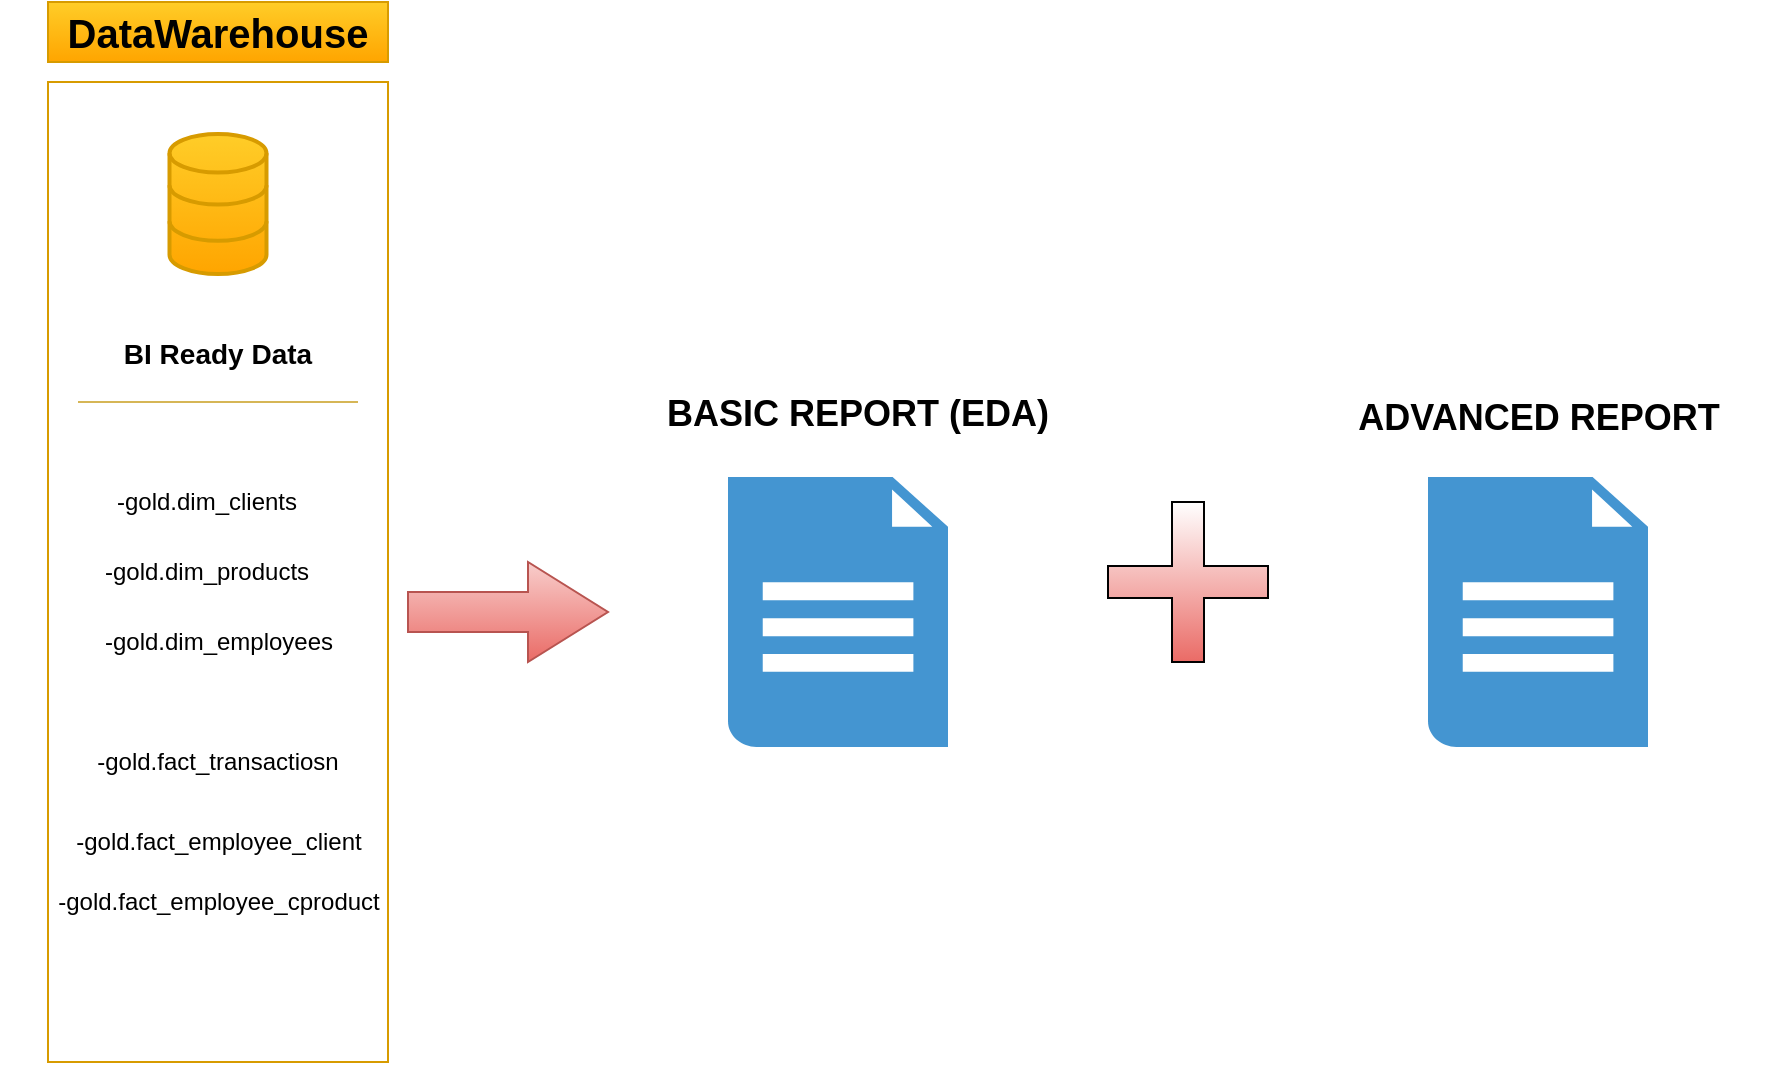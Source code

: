 <mxfile version="24.7.17">
  <diagram name="Σελίδα-1" id="kx84PUummJh-ONIuabE0">
    <mxGraphModel dx="1834" dy="844" grid="1" gridSize="10" guides="1" tooltips="1" connect="1" arrows="1" fold="1" page="0" pageScale="1" pageWidth="827" pageHeight="1169" math="0" shadow="0">
      <root>
        <mxCell id="0" />
        <mxCell id="1" parent="0" />
        <mxCell id="M14kqL5w_x4W9ffPL54g-1" value="&lt;font style=&quot;font-size: 20px;&quot;&gt;&lt;b&gt;DataWarehouse&lt;/b&gt;&lt;/font&gt;" style="rounded=0;whiteSpace=wrap;html=1;fillColor=#ffcd28;strokeColor=#d79b00;gradientColor=#ffa500;" parent="1" vertex="1">
          <mxGeometry x="-160" y="240" width="170" height="30" as="geometry" />
        </mxCell>
        <mxCell id="M14kqL5w_x4W9ffPL54g-2" value="" style="rounded=0;whiteSpace=wrap;html=1;fillColor=none;strokeColor=#d79b00;gradientColor=#ffa500;" parent="1" vertex="1">
          <mxGeometry x="-160" y="280" width="170" height="490" as="geometry" />
        </mxCell>
        <mxCell id="M14kqL5w_x4W9ffPL54g-3" value="" style="html=1;verticalLabelPosition=bottom;align=center;labelBackgroundColor=#ffffff;verticalAlign=top;strokeWidth=2;strokeColor=#d79b00;shadow=0;dashed=0;shape=mxgraph.ios7.icons.data;fillColor=#ffcd28;gradientColor=#ffa500;" parent="1" vertex="1">
          <mxGeometry x="-99.25" y="306" width="48.5" height="70" as="geometry" />
        </mxCell>
        <mxCell id="M14kqL5w_x4W9ffPL54g-4" value="&lt;font style=&quot;font-size: 14px;&quot;&gt;&lt;b&gt;BI Ready Data&lt;/b&gt;&lt;/font&gt;" style="text;html=1;align=center;verticalAlign=middle;whiteSpace=wrap;rounded=0;" parent="1" vertex="1">
          <mxGeometry x="-140" y="400.5" width="130" height="30" as="geometry" />
        </mxCell>
        <mxCell id="M14kqL5w_x4W9ffPL54g-5" value="" style="endArrow=none;html=1;rounded=0;fillColor=#fff2cc;gradientColor=#ffd966;strokeColor=#d6b656;" parent="1" edge="1">
          <mxGeometry width="50" height="50" relative="1" as="geometry">
            <mxPoint x="-145" y="440" as="sourcePoint" />
            <mxPoint x="-5" y="440" as="targetPoint" />
            <Array as="points">
              <mxPoint x="-70" y="440" />
              <mxPoint x="-5" y="440" />
            </Array>
          </mxGeometry>
        </mxCell>
        <mxCell id="M14kqL5w_x4W9ffPL54g-11" value="-gold.dim_clients" style="text;html=1;align=center;verticalAlign=middle;whiteSpace=wrap;rounded=0;" parent="1" vertex="1">
          <mxGeometry x="-140" y="470" width="119" height="40" as="geometry" />
        </mxCell>
        <mxCell id="M14kqL5w_x4W9ffPL54g-13" value="-gold.dim_products" style="text;html=1;align=center;verticalAlign=middle;whiteSpace=wrap;rounded=0;" parent="1" vertex="1">
          <mxGeometry x="-140" y="505" width="119" height="40" as="geometry" />
        </mxCell>
        <mxCell id="M14kqL5w_x4W9ffPL54g-14" value="-gold.dim_employees" style="text;html=1;align=center;verticalAlign=middle;whiteSpace=wrap;rounded=0;" parent="1" vertex="1">
          <mxGeometry x="-134.5" y="540" width="119" height="40" as="geometry" />
        </mxCell>
        <mxCell id="M14kqL5w_x4W9ffPL54g-15" value="-gold.fact_transactiosn" style="text;html=1;align=center;verticalAlign=middle;whiteSpace=wrap;rounded=0;" parent="1" vertex="1">
          <mxGeometry x="-150" y="600" width="150" height="40" as="geometry" />
        </mxCell>
        <mxCell id="M14kqL5w_x4W9ffPL54g-16" value="-gold.fact_employee_client" style="text;html=1;align=center;verticalAlign=middle;whiteSpace=wrap;rounded=0;" parent="1" vertex="1">
          <mxGeometry x="-159" y="640" width="169" height="40" as="geometry" />
        </mxCell>
        <mxCell id="M14kqL5w_x4W9ffPL54g-17" value="-gold.fact_employee_cproduct" style="text;html=1;align=center;verticalAlign=middle;whiteSpace=wrap;rounded=0;" parent="1" vertex="1">
          <mxGeometry x="-184" y="670" width="219" height="40" as="geometry" />
        </mxCell>
        <mxCell id="M14kqL5w_x4W9ffPL54g-18" value="" style="html=1;shadow=0;dashed=0;align=center;verticalAlign=middle;shape=mxgraph.arrows2.arrow;dy=0.6;dx=40;notch=0;fillColor=#f8cecc;gradientColor=#EA6B66;strokeColor=#b85450;" parent="1" vertex="1">
          <mxGeometry x="20" y="520" width="100" height="50" as="geometry" />
        </mxCell>
        <mxCell id="V0dumkVramKhldQUX2lv-5" value="" style="shape=cross;whiteSpace=wrap;html=1;gradientColor=#EA6B66;" vertex="1" parent="1">
          <mxGeometry x="370" y="490" width="80" height="80" as="geometry" />
        </mxCell>
        <mxCell id="V0dumkVramKhldQUX2lv-19" value="" style="shadow=0;dashed=0;html=1;strokeColor=none;fillColor=#4495D1;labelPosition=center;verticalLabelPosition=bottom;verticalAlign=top;align=center;outlineConnect=0;shape=mxgraph.veeam.2d.report;" vertex="1" parent="1">
          <mxGeometry x="180" y="477.5" width="110" height="135" as="geometry" />
        </mxCell>
        <mxCell id="V0dumkVramKhldQUX2lv-22" value="&lt;span style=&quot;font-size: 18px; font-weight: 700;&quot;&gt;ADVANCED REPORT&lt;/span&gt;" style="text;html=1;align=center;verticalAlign=middle;whiteSpace=wrap;rounded=0;" vertex="1" parent="1">
          <mxGeometry x="467.5" y="417.5" width="235" height="60" as="geometry" />
        </mxCell>
        <mxCell id="V0dumkVramKhldQUX2lv-23" value="&lt;span style=&quot;font-size: 18px; font-weight: 700;&quot;&gt;BASIC REPORT (EDA)&lt;/span&gt;" style="text;html=1;align=center;verticalAlign=middle;whiteSpace=wrap;rounded=0;" vertex="1" parent="1">
          <mxGeometry x="140" y="430.5" width="210" height="30" as="geometry" />
        </mxCell>
        <mxCell id="V0dumkVramKhldQUX2lv-25" value="" style="shadow=0;dashed=0;html=1;strokeColor=none;fillColor=#4495D1;labelPosition=center;verticalLabelPosition=bottom;verticalAlign=top;align=center;outlineConnect=0;shape=mxgraph.veeam.2d.report;" vertex="1" parent="1">
          <mxGeometry x="530" y="477.5" width="110" height="135" as="geometry" />
        </mxCell>
      </root>
    </mxGraphModel>
  </diagram>
</mxfile>
